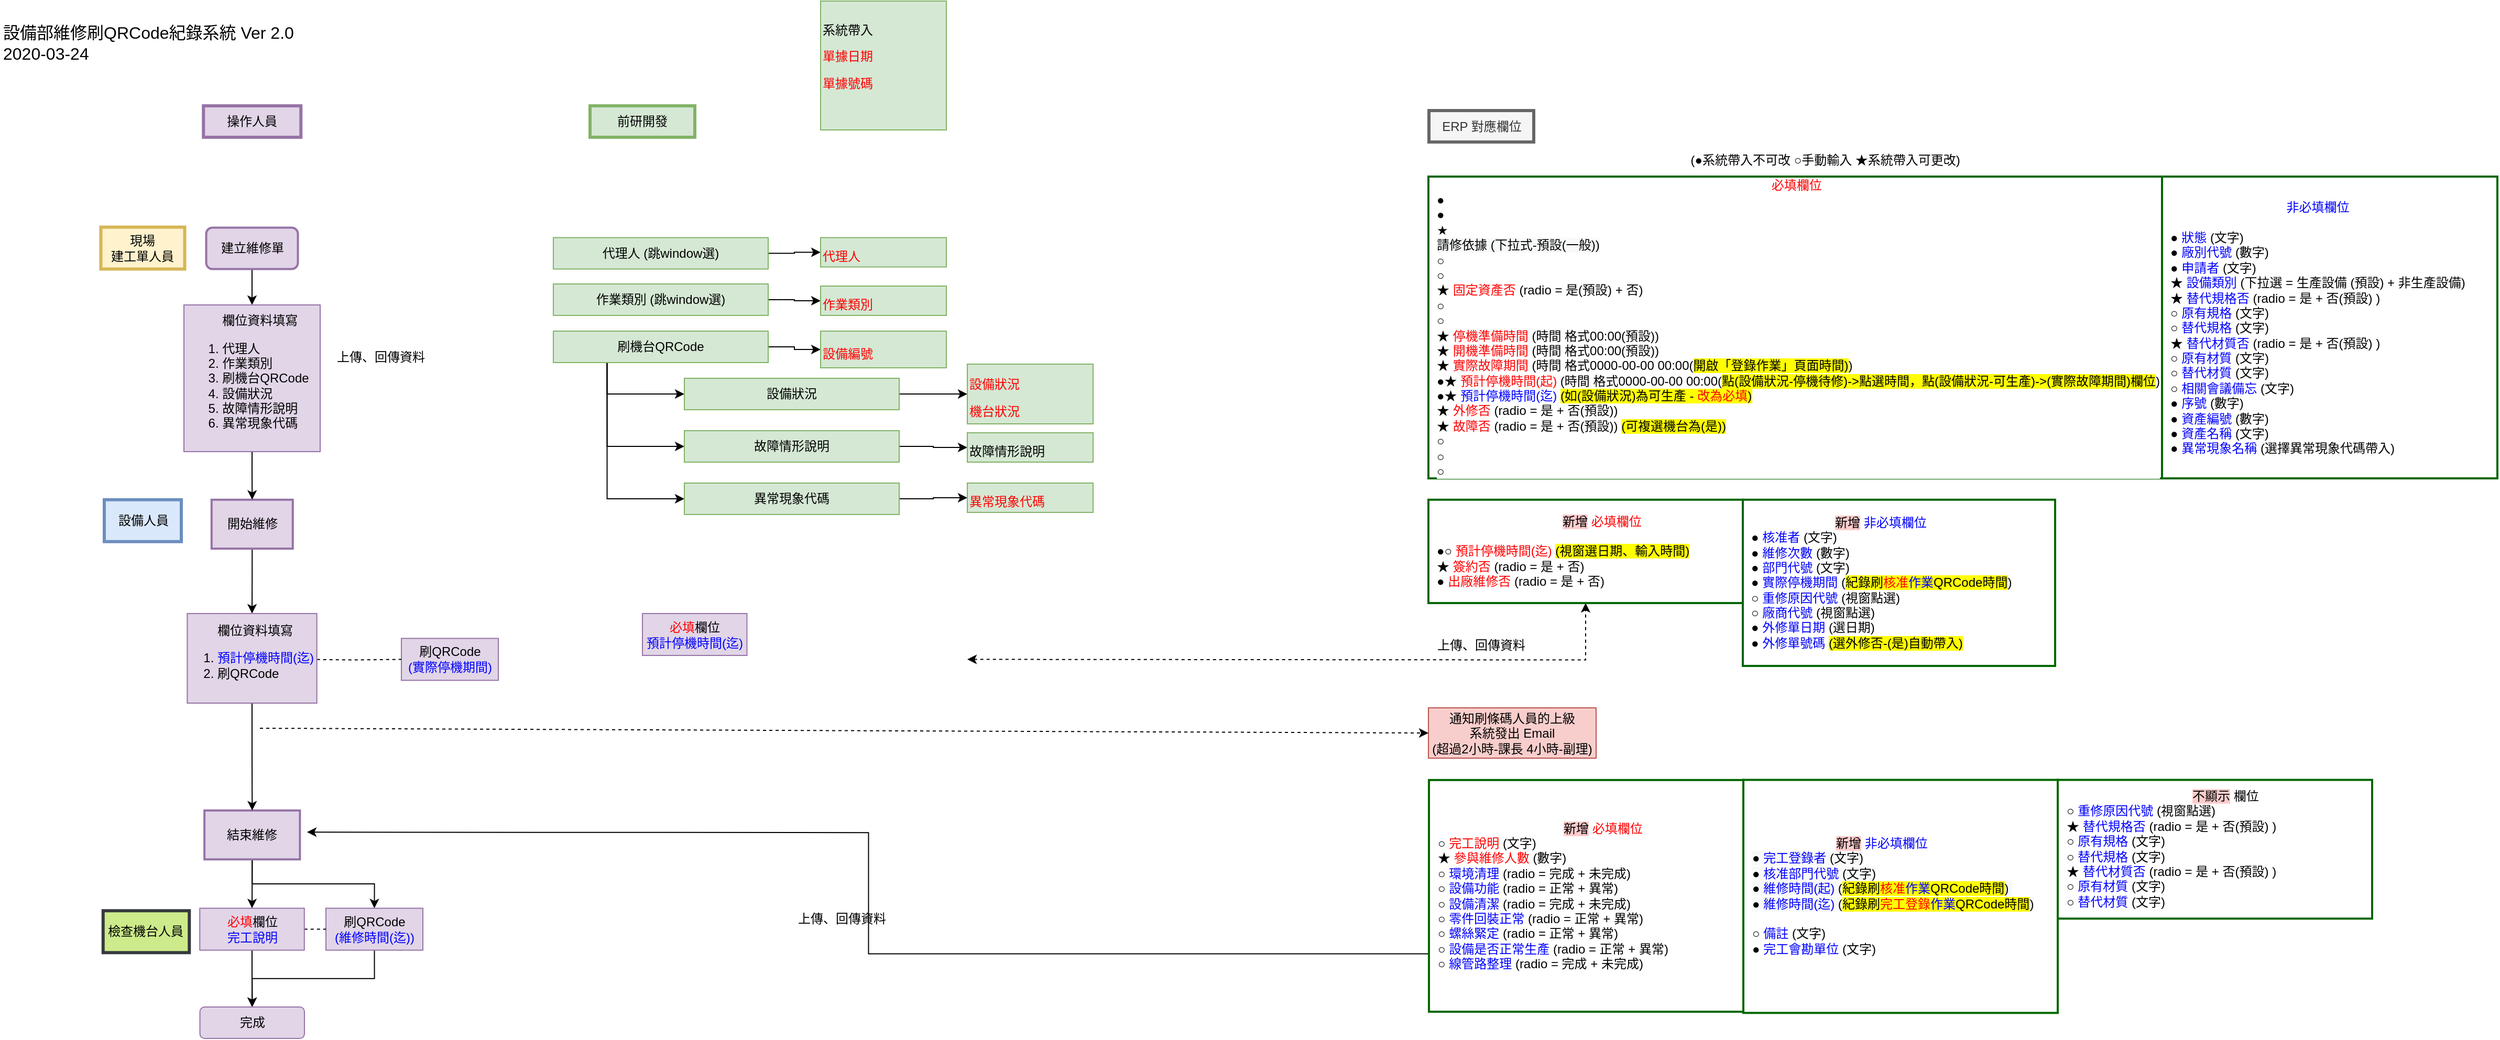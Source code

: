 <mxfile version="12.9.0" type="github">
  <diagram id="S9fF6DKeapb-z3vefFNl" name="Page-1">
    <mxGraphModel dx="1414" dy="754" grid="1" gridSize="10" guides="1" tooltips="1" connect="1" arrows="1" fold="1" page="1" pageScale="1" pageWidth="1169" pageHeight="827" math="0" shadow="0">
      <root>
        <mxCell id="0" />
        <mxCell id="1" parent="0" />
        <mxCell id="oIlpluFnvuG2AOdzgRo8-5" value="前研開發" style="text;html=1;strokeColor=#82b366;fillColor=#d5e8d4;align=center;verticalAlign=middle;whiteSpace=wrap;rounded=0;strokeWidth=3;" parent="1" vertex="1">
          <mxGeometry x="770" y="130" width="100" height="30" as="geometry" />
        </mxCell>
        <mxCell id="oIlpluFnvuG2AOdzgRo8-13" style="edgeStyle=orthogonalEdgeStyle;rounded=0;orthogonalLoop=1;jettySize=auto;html=1;exitX=0.5;exitY=1;exitDx=0;exitDy=0;" parent="1" edge="1">
          <mxGeometry relative="1" as="geometry">
            <mxPoint x="1650" y="901.65" as="sourcePoint" />
            <mxPoint x="1650" y="901.65" as="targetPoint" />
          </mxGeometry>
        </mxCell>
        <mxCell id="oIlpluFnvuG2AOdzgRo8-21" value="&lt;span lang=&quot;EN-US&quot; style=&quot;font-size: 16px&quot;&gt;設備部維修刷QRC&lt;span class=&quot;926482506-07022020&quot; style=&quot;font-size: 16px&quot;&gt;ode紀錄系統&amp;nbsp;&lt;/span&gt;&lt;/span&gt;Ver 2.0&lt;br style=&quot;font-size: 16px&quot;&gt;2020-03-24" style="text;html=1;align=left;verticalAlign=middle;resizable=0;points=[];autosize=1;fontSize=16;" parent="1" vertex="1">
          <mxGeometry x="207.51" y="50" width="290" height="40" as="geometry" />
        </mxCell>
        <mxCell id="oIlpluFnvuG2AOdzgRo8-23" value="&lt;span style=&quot;text-align: left ; white-space: nowrap&quot;&gt;通知刷條碼人員的上級&lt;/span&gt;&lt;span style=&quot;text-align: left ; white-space: nowrap&quot;&gt;&lt;br&gt;系統發出 Email&lt;br&gt;&lt;/span&gt;&lt;span style=&quot;text-align: left ; white-space: nowrap&quot;&gt;(超過2小時-課長 4小時-副理)&lt;/span&gt;&lt;span style=&quot;text-align: left ; white-space: nowrap&quot;&gt;&lt;br&gt;&lt;/span&gt;" style="rounded=0;whiteSpace=wrap;html=1;fillColor=#f8cecc;strokeColor=#b85450;" parent="1" vertex="1">
          <mxGeometry x="1570" y="704.52" width="160" height="48" as="geometry" />
        </mxCell>
        <mxCell id="oIlpluFnvuG2AOdzgRo8-28" value="&lt;div style=&quot;text-align: center&quot;&gt;&lt;span style=&quot;white-space: nowrap&quot;&gt;&lt;font color=&quot;#ff0000&quot;&gt;必填欄位&lt;/font&gt;&amp;nbsp;&lt;/span&gt;&lt;/div&gt;&lt;div&gt;&lt;span style=&quot;white-space: nowrap&quot;&gt;●&amp;nbsp;&lt;/span&gt;&lt;/div&gt;&lt;span style=&quot;white-space: nowrap&quot;&gt;●&amp;nbsp;&lt;/span&gt;&lt;span style=&quot;white-space: nowrap&quot;&gt;&lt;br&gt;&lt;/span&gt;&lt;div style=&quot;white-space: nowrap&quot;&gt;★&amp;nbsp;&lt;/div&gt;&lt;span style=&quot;text-align: center ; background-color: rgb(248 , 249 , 250)&quot;&gt;請修依據 (下拉式-預設(一般))&lt;br&gt;&lt;/span&gt;&lt;span style=&quot;white-space: nowrap&quot;&gt;○&amp;nbsp;&lt;/span&gt;&lt;span style=&quot;white-space: nowrap&quot;&gt;&lt;br&gt;&lt;/span&gt;&lt;span style=&quot;white-space: nowrap&quot;&gt;○&amp;nbsp;&lt;/span&gt;&lt;span style=&quot;white-space: nowrap&quot;&gt;&lt;br&gt;&lt;/span&gt;&lt;span style=&quot;white-space: nowrap&quot;&gt;★&amp;nbsp;&lt;/span&gt;&lt;font color=&quot;#ff0000&quot; style=&quot;white-space: nowrap&quot;&gt;固定資產否&lt;/font&gt;&lt;span style=&quot;white-space: nowrap&quot;&gt; (radio = 是(預設) + 否)&lt;/span&gt;&lt;span style=&quot;white-space: nowrap&quot;&gt;&lt;br&gt;&lt;/span&gt;&lt;span style=&quot;white-space: nowrap&quot;&gt;○&amp;nbsp;&lt;/span&gt;&lt;span style=&quot;white-space: nowrap&quot;&gt;&lt;br&gt;&lt;/span&gt;&lt;span style=&quot;white-space: nowrap&quot;&gt;○&amp;nbsp;&lt;/span&gt;&lt;span style=&quot;white-space: nowrap&quot;&gt;&lt;br&gt;&lt;/span&gt;&lt;span style=&quot;white-space: nowrap&quot;&gt;★&amp;nbsp;&lt;/span&gt;&lt;font color=&quot;#ff0000&quot; style=&quot;white-space: nowrap&quot;&gt;停機準備時間&lt;/font&gt;&lt;span style=&quot;white-space: nowrap&quot;&gt; (時間 格式00:00(預設))&lt;/span&gt;&lt;span style=&quot;white-space: nowrap&quot;&gt;&lt;br&gt;&lt;/span&gt;&lt;span style=&quot;white-space: nowrap&quot;&gt;★&amp;nbsp;&lt;/span&gt;&lt;font color=&quot;#ff0000&quot; style=&quot;white-space: nowrap&quot;&gt;開機準備時間&lt;/font&gt;&lt;span style=&quot;white-space: nowrap&quot;&gt; (時間 格式00:00(預設))&lt;/span&gt;&lt;span style=&quot;white-space: nowrap&quot;&gt;&lt;br&gt;&lt;/span&gt;&lt;span style=&quot;white-space: nowrap&quot;&gt;★&amp;nbsp;&lt;/span&gt;&lt;font color=&quot;#ff0000&quot; style=&quot;white-space: nowrap&quot;&gt;實際故障期間&lt;/font&gt;&lt;span style=&quot;white-space: nowrap&quot;&gt; (時間 格式0000-00-00 00:00(&lt;/span&gt;&lt;span style=&quot;white-space: nowrap ; background-color: rgb(255 , 255 , 0)&quot;&gt;開啟「登錄作業」頁面時間)&lt;/span&gt;&lt;span style=&quot;white-space: nowrap&quot;&gt;)&lt;/span&gt;&lt;span style=&quot;white-space: nowrap&quot;&gt;&lt;br&gt;&lt;/span&gt;&lt;span style=&quot;white-space: nowrap&quot;&gt;●&lt;/span&gt;&lt;span style=&quot;white-space: nowrap&quot;&gt;★&amp;nbsp;&lt;/span&gt;&lt;font color=&quot;#ff0000&quot; style=&quot;white-space: nowrap&quot;&gt;預計停機時間(起)&lt;/font&gt;&lt;span style=&quot;white-space: nowrap&quot;&gt; (時間 格式0000-00-00 00:00(&lt;/span&gt;&lt;span style=&quot;white-space: nowrap ; background-color: rgb(255 , 255 , 0)&quot;&gt;點(設備狀況-停機待修)-&amp;gt;點選時間，點(設備狀況-可生產)-&amp;gt;(實際故障期間)欄位&lt;/span&gt;&lt;span style=&quot;white-space: nowrap&quot;&gt;)&lt;/span&gt;&lt;span style=&quot;white-space: nowrap&quot;&gt;&lt;br&gt;&lt;/span&gt;&lt;span style=&quot;white-space: nowrap&quot;&gt;●&lt;/span&gt;&lt;span style=&quot;white-space: nowrap&quot;&gt;★&amp;nbsp;&lt;/span&gt;&lt;font color=&quot;#0000ff&quot; style=&quot;white-space: nowrap&quot;&gt;預計停機時間(迄)&lt;/font&gt;&lt;font color=&quot;#007fff&quot; style=&quot;white-space: nowrap&quot;&gt; &lt;/font&gt;&lt;span style=&quot;white-space: nowrap ; background-color: rgb(255 , 255 , 0)&quot;&gt;(如(設備狀況)為可生產 -&amp;nbsp;&lt;font color=&quot;#ff0000&quot;&gt;改為必填&lt;/font&gt;)&lt;/span&gt;&lt;span style=&quot;white-space: nowrap&quot;&gt;&lt;br&gt;&lt;/span&gt;&lt;span style=&quot;white-space: nowrap&quot;&gt;★&amp;nbsp;&lt;/span&gt;&lt;font color=&quot;#ff0000&quot; style=&quot;white-space: nowrap&quot;&gt;外修否&lt;/font&gt;&lt;span style=&quot;white-space: nowrap&quot;&gt; (radio = 是 + 否(預設))&lt;/span&gt;&lt;span style=&quot;white-space: nowrap&quot;&gt;&lt;br&gt;&lt;/span&gt;&lt;span style=&quot;white-space: nowrap&quot;&gt;★&amp;nbsp;&lt;/span&gt;&lt;font color=&quot;#ff0000&quot; style=&quot;white-space: nowrap&quot;&gt;故障否&lt;/font&gt;&lt;span style=&quot;white-space: nowrap&quot;&gt; (radio = 是 + 否(預設)) &lt;/span&gt;&lt;span style=&quot;white-space: nowrap ; background-color: rgb(255 , 255 , 0)&quot;&gt;(可複選機台為(是))&lt;/span&gt;&lt;span style=&quot;white-space: nowrap&quot;&gt;&lt;br&gt;&lt;/span&gt;&lt;div style=&quot;white-space: nowrap&quot;&gt;○&amp;nbsp;&lt;/div&gt;&lt;span style=&quot;white-space: nowrap&quot;&gt;○&amp;nbsp;&lt;/span&gt;&lt;span style=&quot;white-space: nowrap&quot;&gt;&lt;br&gt;&lt;/span&gt;&lt;span style=&quot;white-space: nowrap&quot;&gt;○&amp;nbsp;&lt;/span&gt;&lt;span style=&quot;white-space: nowrap&quot;&gt;&lt;br&gt;&lt;/span&gt;" style="rounded=0;whiteSpace=wrap;html=1;labelBackgroundColor=#ffffff;fillColor=#ffffff;gradientColor=none;align=left;spacingLeft=6;strokeColor=#006600;strokeWidth=2;" parent="1" vertex="1">
          <mxGeometry x="1570" y="197.52" width="700" height="288" as="geometry" />
        </mxCell>
        <mxCell id="oIlpluFnvuG2AOdzgRo8-40" value="" style="endArrow=classic;dashed=1;html=1;fontSize=2;fontColor=#FF0000;entryX=0;entryY=0.5;entryDx=0;entryDy=0;endFill=1;" parent="1" target="oIlpluFnvuG2AOdzgRo8-23" edge="1">
          <mxGeometry width="50" height="50" relative="1" as="geometry">
            <mxPoint x="455" y="724.0" as="sourcePoint" />
            <mxPoint x="272" y="846.5" as="targetPoint" />
          </mxGeometry>
        </mxCell>
        <mxCell id="oIlpluFnvuG2AOdzgRo8-47" value="操作人員" style="rounded=0;whiteSpace=wrap;html=1;align=center;labelBorderColor=none;fillColor=#e1d5e7;strokeColor=#9673a6;strokeWidth=3;" parent="1" vertex="1">
          <mxGeometry x="401.13" y="130" width="93" height="30" as="geometry" />
        </mxCell>
        <mxCell id="aB7RVZYVdwej4RVqtIuG-97" style="edgeStyle=orthogonalEdgeStyle;rounded=0;orthogonalLoop=1;jettySize=auto;html=1;exitX=1;exitY=0.5;exitDx=0;exitDy=0;entryX=0.5;entryY=1;entryDx=0;entryDy=0;dashed=1;startArrow=classic;startFill=1;" parent="1" target="aB7RVZYVdwej4RVqtIuG-12" edge="1">
          <mxGeometry relative="1" as="geometry">
            <mxPoint x="1130" y="658.25" as="sourcePoint" />
            <mxPoint x="1179.5" y="658.25" as="targetPoint" />
          </mxGeometry>
        </mxCell>
        <mxCell id="oIlpluFnvuG2AOdzgRo8-77" value="刷QRCode&lt;br&gt;&lt;font color=&quot;#0000ff&quot;&gt;(實際停機期間)&lt;/font&gt;" style="rounded=0;whiteSpace=wrap;html=1;align=center;labelBorderColor=none;fillColor=#e1d5e7;strokeColor=#9673a6;" parent="1" vertex="1">
          <mxGeometry x="590" y="638.25" width="92.5" height="40" as="geometry" />
        </mxCell>
        <mxCell id="oIlpluFnvuG2AOdzgRo8-120" value="上傳、回傳資料" style="text;html=1;align=center;verticalAlign=middle;resizable=0;points=[];autosize=1;fontColor=#000000;" parent="1" vertex="1">
          <mxGeometry x="1570" y="634.52" width="100" height="20" as="geometry" />
        </mxCell>
        <mxCell id="oIlpluFnvuG2AOdzgRo8-122" value="上傳、回傳資料" style="text;html=1;align=center;verticalAlign=middle;resizable=0;points=[];autosize=1;fontColor=#000000;" parent="1" vertex="1">
          <mxGeometry x="520" y="360" width="100" height="20" as="geometry" />
        </mxCell>
        <mxCell id="aB7RVZYVdwej4RVqtIuG-12" value="&lt;blockquote style=&quot;margin: 0 0 0 40px ; border: none ; padding: 0px&quot;&gt;&lt;blockquote style=&quot;margin: 0 0 0 40px ; border: none ; padding: 0px&quot;&gt;&lt;blockquote style=&quot;margin: 0 0 0 40px ; border: none ; padding: 0px&quot;&gt;&lt;div&gt;&lt;span style=&quot;white-space: nowrap&quot;&gt;&lt;span style=&quot;background-color: rgb(255 , 204 , 204)&quot;&gt;新增&lt;/span&gt;&lt;font color=&quot;#0000ff&quot;&gt;&amp;nbsp;&lt;/font&gt;&lt;font color=&quot;#ff0000&quot;&gt;必填欄位&amp;nbsp;&lt;/font&gt;&lt;/span&gt;&lt;/div&gt;&lt;div&gt;&lt;span style=&quot;white-space: nowrap&quot;&gt;&lt;font color=&quot;#ff0000&quot;&gt;&lt;br&gt;&lt;/font&gt;&lt;/span&gt;&lt;/div&gt;&lt;/blockquote&gt;&lt;/blockquote&gt;&lt;/blockquote&gt;&lt;span style=&quot;white-space: nowrap&quot;&gt;●○&amp;nbsp;&lt;/span&gt;&lt;font color=&quot;#ff0000&quot;&gt;預計停機時間(迄) &lt;/font&gt;&lt;span style=&quot;background-color: rgb(255 , 255 , 0)&quot;&gt;(視窗選日期、輸入時間)&lt;/span&gt;&lt;span style=&quot;white-space: nowrap&quot;&gt;&lt;br&gt;&lt;/span&gt;&lt;span style=&quot;white-space: nowrap&quot;&gt;★&amp;nbsp;&lt;/span&gt;&lt;font color=&quot;#ff0000&quot;&gt;簽約否&lt;/font&gt; (radio = 是 + 否)&lt;span style=&quot;white-space: nowrap&quot;&gt;&lt;br&gt;&lt;/span&gt;&lt;div&gt;&lt;div&gt;&lt;span style=&quot;white-space: nowrap&quot;&gt;●&amp;nbsp;&lt;/span&gt;&lt;font color=&quot;#ff0000&quot;&gt;出廠維修否&lt;/font&gt;&amp;nbsp;(radio = 是 + 否)&lt;/div&gt;&lt;/div&gt;" style="rounded=0;whiteSpace=wrap;html=1;labelBackgroundColor=#ffffff;fillColor=#ffffff;gradientColor=none;align=left;spacingLeft=6;strokeColor=#006600;strokeWidth=2;" parent="1" vertex="1">
          <mxGeometry x="1570" y="505.89" width="300" height="98.63" as="geometry" />
        </mxCell>
        <mxCell id="aB7RVZYVdwej4RVqtIuG-18" value="&lt;div style=&quot;text-align: center&quot;&gt;&lt;span style=&quot;white-space: nowrap&quot;&gt;&lt;font color=&quot;#0000ff&quot;&gt;非必填欄位&lt;/font&gt;&lt;/span&gt;&lt;/div&gt;&lt;div style=&quot;text-align: center&quot;&gt;&lt;span style=&quot;white-space: nowrap&quot;&gt;&lt;br&gt;&lt;/span&gt;&lt;/div&gt;&lt;div style=&quot;font-family: &amp;#34;tahoma&amp;#34; , &amp;#34;arial&amp;#34; , &amp;#34;helvetica&amp;#34; , sans-serif&quot;&gt;&lt;font face=&quot;tahoma, arial, helvetica, sans-serif&quot;&gt;● &lt;font color=&quot;#0000ff&quot;&gt;狀態 &lt;/font&gt;(文字)&lt;/font&gt;&lt;/div&gt;&lt;div&gt;&lt;span style=&quot;font-family: &amp;#34;tahoma&amp;#34; , &amp;#34;arial&amp;#34; , &amp;#34;helvetica&amp;#34; , sans-serif&quot;&gt;● &lt;font color=&quot;#0000ff&quot;&gt;廠別代號 &lt;/font&gt;(數字)&lt;/span&gt;&lt;br&gt;&lt;/div&gt;&lt;span style=&quot;font-family: &amp;#34;tahoma&amp;#34; , &amp;#34;arial&amp;#34; , &amp;#34;helvetica&amp;#34; , sans-serif&quot;&gt;● &lt;font color=&quot;#0000ff&quot;&gt;申請者 &lt;/font&gt;(文字)&lt;/span&gt;&lt;div&gt;&lt;span style=&quot;font-family: &amp;#34;tahoma&amp;#34; , &amp;#34;arial&amp;#34; , &amp;#34;helvetica&amp;#34; , sans-serif&quot;&gt;★&lt;/span&gt;&lt;font face=&quot;tahoma, arial, helvetica, sans-serif&quot; style=&quot;font-family: &amp;#34;tahoma&amp;#34; , &amp;#34;arial&amp;#34; , &amp;#34;helvetica&amp;#34; , sans-serif&quot;&gt;&amp;nbsp;&lt;font color=&quot;#0000ff&quot;&gt;設備類別&lt;/font&gt; (下拉選 = 生產設備 (預設) + 非生產設備)&lt;/font&gt;&lt;br&gt;&lt;/div&gt;&lt;div&gt;&lt;div style=&quot;font-family: &amp;#34;tahoma&amp;#34; , &amp;#34;arial&amp;#34; , &amp;#34;helvetica&amp;#34; , sans-serif&quot;&gt;★&lt;font face=&quot;tahoma, arial, helvetica, sans-serif&quot;&gt;&amp;nbsp;&lt;font color=&quot;#0000ff&quot;&gt;替代規格否&lt;/font&gt; (radio = 是 + 否(預設) )&lt;/font&gt;&lt;/div&gt;&lt;div style=&quot;font-family: &amp;#34;tahoma&amp;#34; , &amp;#34;arial&amp;#34; , &amp;#34;helvetica&amp;#34; , sans-serif&quot;&gt;&lt;font face=&quot;tahoma, arial, helvetica, sans-serif&quot;&gt;○ &lt;font color=&quot;#0000ff&quot;&gt;原有規格&lt;/font&gt; (文字)&lt;/font&gt;&lt;/div&gt;&lt;div style=&quot;font-family: &amp;#34;tahoma&amp;#34; , &amp;#34;arial&amp;#34; , &amp;#34;helvetica&amp;#34; , sans-serif&quot;&gt;&lt;font face=&quot;tahoma, arial, helvetica, sans-serif&quot;&gt;○ &lt;font color=&quot;#0000ff&quot;&gt;替代規格&lt;/font&gt; (文字)&lt;/font&gt;&lt;/div&gt;&lt;div style=&quot;font-family: &amp;#34;tahoma&amp;#34; , &amp;#34;arial&amp;#34; , &amp;#34;helvetica&amp;#34; , sans-serif&quot;&gt;★&lt;font face=&quot;tahoma, arial, helvetica, sans-serif&quot;&gt;&amp;nbsp;&lt;font color=&quot;#0000ff&quot;&gt;替代材質否&lt;/font&gt; (radio = 是 + 否(預設) )&lt;/font&gt;&lt;/div&gt;&lt;div style=&quot;font-family: &amp;#34;tahoma&amp;#34; , &amp;#34;arial&amp;#34; , &amp;#34;helvetica&amp;#34; , sans-serif&quot;&gt;&lt;font face=&quot;tahoma, arial, helvetica, sans-serif&quot;&gt;○ &lt;font color=&quot;#0000ff&quot;&gt;原有材質&lt;/font&gt; (文字)&lt;/font&gt;&lt;/div&gt;&lt;div style=&quot;font-family: &amp;#34;tahoma&amp;#34; , &amp;#34;arial&amp;#34; , &amp;#34;helvetica&amp;#34; , sans-serif&quot;&gt;&lt;font face=&quot;tahoma, arial, helvetica, sans-serif&quot;&gt;○ &lt;font color=&quot;#0000ff&quot;&gt;替代材質&lt;/font&gt; (文字)&lt;/font&gt;&lt;/div&gt;&lt;div style=&quot;font-family: &amp;#34;tahoma&amp;#34; , &amp;#34;arial&amp;#34; , &amp;#34;helvetica&amp;#34; , sans-serif&quot;&gt;&lt;font face=&quot;tahoma, arial, helvetica, sans-serif&quot;&gt;○ &lt;font color=&quot;#0000ff&quot;&gt;相關會議備忘&lt;/font&gt; (文字)&lt;/font&gt;&lt;/div&gt;&lt;/div&gt;&lt;div style=&quot;font-family: &amp;#34;tahoma&amp;#34; , &amp;#34;arial&amp;#34; , &amp;#34;helvetica&amp;#34; , sans-serif&quot;&gt;● &lt;font color=&quot;#0000ff&quot;&gt;序號 &lt;/font&gt;(數字)&lt;font color=&quot;#0000ff&quot;&gt;&amp;nbsp;&lt;/font&gt;&lt;/div&gt;&lt;div style=&quot;font-family: &amp;#34;tahoma&amp;#34; , &amp;#34;arial&amp;#34; , &amp;#34;helvetica&amp;#34; , sans-serif&quot;&gt;&lt;div&gt;&lt;font face=&quot;tahoma, arial, helvetica, sans-serif&quot;&gt;● &lt;font color=&quot;#0000ff&quot;&gt;資產編號 &lt;/font&gt;(數字)&lt;/font&gt;&lt;/div&gt;&lt;div&gt;&lt;font face=&quot;tahoma, arial, helvetica, sans-serif&quot;&gt;● &lt;font color=&quot;#0000ff&quot;&gt;資產名稱 &lt;/font&gt;(文字)&lt;/font&gt;&lt;/div&gt;&lt;div&gt;● &lt;font color=&quot;#0000ff&quot;&gt;異常現象名稱&lt;/font&gt; (選擇異常現象代碼帶入)&lt;font face=&quot;tahoma, arial, helvetica, sans-serif&quot;&gt;&lt;br&gt;&lt;/font&gt;&lt;/div&gt;&lt;/div&gt;" style="rounded=0;whiteSpace=wrap;html=1;labelBackgroundColor=#ffffff;fillColor=#ffffff;gradientColor=none;align=left;spacingLeft=6;strokeColor=#006600;strokeWidth=2;" parent="1" vertex="1">
          <mxGeometry x="2270" y="197.52" width="320" height="288" as="geometry" />
        </mxCell>
        <mxCell id="aB7RVZYVdwej4RVqtIuG-26" value="&lt;blockquote style=&quot;margin: 0 0 0 40px ; border: none ; padding: 0px&quot;&gt;&lt;blockquote style=&quot;margin: 0 0 0 40px ; border: none ; padding: 0px&quot;&gt;&lt;span style=&quot;white-space: nowrap&quot;&gt;&lt;span style=&quot;background-color: rgb(255 , 204 , 204)&quot;&gt;新增&lt;/span&gt;&lt;font color=&quot;#0000ff&quot;&gt;&amp;nbsp;非必填欄位&lt;/font&gt;&lt;/span&gt;&lt;/blockquote&gt;&lt;blockquote style=&quot;margin: 0 0 0 40px ; border: none ; padding: 0px&quot;&gt;&lt;/blockquote&gt;&lt;/blockquote&gt;&lt;span style=&quot;font-family: &amp;#34;tahoma&amp;#34; , &amp;#34;arial&amp;#34; , &amp;#34;helvetica&amp;#34; , sans-serif&quot;&gt;●&amp;nbsp;&lt;/span&gt;&lt;span style=&quot;color: rgb(0 , 0 , 255) ; white-space: nowrap&quot;&gt;核准者 &lt;/span&gt;&lt;span style=&quot;white-space: nowrap&quot;&gt;(文字)&lt;/span&gt;&lt;font color=&quot;#0000ff&quot;&gt;&lt;span style=&quot;white-space: nowrap&quot;&gt;&lt;br&gt;&lt;/span&gt;&lt;/font&gt;&lt;blockquote style=&quot;margin: 0 0 0 40px ; border: none ; padding: 0px&quot;&gt;&lt;blockquote style=&quot;margin: 0 0 0 40px ; border: none ; padding: 0px&quot;&gt;&lt;/blockquote&gt;&lt;/blockquote&gt;&lt;span style=&quot;font-family: &amp;#34;tahoma&amp;#34; , &amp;#34;arial&amp;#34; , &amp;#34;helvetica&amp;#34; , sans-serif&quot;&gt;●&amp;nbsp;&lt;/span&gt;&lt;span style=&quot;color: rgb(0 , 0 , 255) ; white-space: nowrap&quot;&gt;維修次數 &lt;/span&gt;&lt;span style=&quot;white-space: nowrap&quot;&gt;(數字)&lt;/span&gt;&lt;br&gt;&lt;span style=&quot;font-family: &amp;#34;tahoma&amp;#34; , &amp;#34;arial&amp;#34; , &amp;#34;helvetica&amp;#34; , sans-serif&quot;&gt;●&amp;nbsp;&lt;/span&gt;&lt;span style=&quot;white-space: nowrap&quot;&gt;&lt;font color=&quot;#0000ff&quot;&gt;部門代號 &lt;/font&gt;(文字)&lt;br&gt;&lt;/span&gt;&lt;span style=&quot;font-family: &amp;#34;tahoma&amp;#34; , &amp;#34;arial&amp;#34; , &amp;#34;helvetica&amp;#34; , sans-serif&quot;&gt;●&amp;nbsp;&lt;/span&gt;&lt;font color=&quot;#0000ff&quot;&gt;實際停機期間&lt;/font&gt; (&lt;span style=&quot;background-color: rgb(255 , 255 , 0)&quot;&gt;紀錄刷&lt;font color=&quot;#ff0000&quot;&gt;核准&lt;/font&gt;&lt;font color=&quot;#0000ff&quot;&gt;作業&lt;/font&gt;QRCode時間&lt;/span&gt;) &lt;font color=&quot;#0000ff&quot;&gt;&lt;br&gt;&lt;/font&gt;&lt;span style=&quot;font-family: &amp;#34;tahoma&amp;#34; , &amp;#34;arial&amp;#34; , &amp;#34;helvetica&amp;#34; , sans-serif&quot;&gt;○ &lt;font color=&quot;#0000ff&quot;&gt;重修原因代號&lt;/font&gt; (視窗點選)&lt;/span&gt;&lt;span style=&quot;font-family: &amp;#34;tahoma&amp;#34; , &amp;#34;arial&amp;#34; , &amp;#34;helvetica&amp;#34; , sans-serif ; white-space: pre&quot;&gt;	&lt;/span&gt;&lt;font color=&quot;#0000ff&quot;&gt;&lt;br&gt;&lt;/font&gt;&lt;div style=&quot;font-family: &amp;#34;tahoma&amp;#34; , &amp;#34;arial&amp;#34; , &amp;#34;helvetica&amp;#34; , sans-serif&quot;&gt;&lt;font face=&quot;tahoma, arial, helvetica, sans-serif&quot;&gt;○ &lt;font color=&quot;#0000ff&quot;&gt;廠商代號&lt;/font&gt; (視窗點選)&lt;/font&gt;&lt;/div&gt;&lt;div style=&quot;font-family: &amp;#34;tahoma&amp;#34; , &amp;#34;arial&amp;#34; , &amp;#34;helvetica&amp;#34; , sans-serif&quot;&gt;&lt;font face=&quot;tahoma, arial, helvetica, sans-serif&quot;&gt;● &lt;font color=&quot;#0000ff&quot;&gt;外修單日期 &lt;/font&gt;(選日期)&lt;/font&gt;&lt;/div&gt;&lt;div style=&quot;font-family: &amp;#34;tahoma&amp;#34; , &amp;#34;arial&amp;#34; , &amp;#34;helvetica&amp;#34; , sans-serif&quot;&gt;&lt;font face=&quot;tahoma, arial, helvetica, sans-serif&quot;&gt;● &lt;font color=&quot;#0000ff&quot;&gt;外修單號碼 &lt;/font&gt;&lt;span style=&quot;background-color: rgb(255 , 255 , 0)&quot;&gt;(選外修否-(是)自動帶入)&lt;/span&gt;&lt;/font&gt;&lt;/div&gt;" style="rounded=0;whiteSpace=wrap;html=1;labelBackgroundColor=#ffffff;fillColor=#ffffff;gradientColor=none;align=left;spacingLeft=6;strokeWidth=2;strokeColor=#006600;" parent="1" vertex="1">
          <mxGeometry x="1870" y="505.89" width="298" height="158.63" as="geometry" />
        </mxCell>
        <mxCell id="aB7RVZYVdwej4RVqtIuG-30" value="&amp;nbsp; &amp;nbsp; &amp;nbsp; &amp;nbsp; &amp;nbsp; &amp;nbsp; &amp;nbsp; &amp;nbsp;" style="text;html=1;align=center;verticalAlign=middle;resizable=0;points=[];autosize=1;" parent="1" vertex="1">
          <mxGeometry x="2202.5" y="833.65" width="70" height="20" as="geometry" />
        </mxCell>
        <mxCell id="aB7RVZYVdwej4RVqtIuG-53" style="edgeStyle=orthogonalEdgeStyle;rounded=0;orthogonalLoop=1;jettySize=auto;html=1;exitX=0;exitY=0.75;exitDx=0;exitDy=0;" parent="1" source="aB7RVZYVdwej4RVqtIuG-32" edge="1">
          <mxGeometry relative="1" as="geometry">
            <mxPoint x="500" y="823.13" as="targetPoint" />
          </mxGeometry>
        </mxCell>
        <mxCell id="aB7RVZYVdwej4RVqtIuG-32" value="&lt;blockquote style=&quot;margin: 0 0 0 40px ; border: none ; padding: 0px&quot;&gt;&lt;blockquote style=&quot;margin: 0 0 0 40px ; border: none ; padding: 0px&quot;&gt;&lt;blockquote style=&quot;margin: 0 0 0 40px ; border: none ; padding: 0px&quot;&gt;&lt;div&gt;&lt;span style=&quot;white-space: nowrap&quot;&gt;&lt;span style=&quot;background-color: rgb(255 , 204 , 204)&quot;&gt;新增&lt;/span&gt;&lt;font color=&quot;#0000ff&quot;&gt;&amp;nbsp;&lt;/font&gt;&lt;font color=&quot;#ff0000&quot;&gt;必填欄位&lt;/font&gt;&lt;/span&gt;&lt;/div&gt;&lt;/blockquote&gt;&lt;/blockquote&gt;&lt;/blockquote&gt;&lt;div style=&quot;font-family: &amp;#34;tahoma&amp;#34; , &amp;#34;arial&amp;#34; , &amp;#34;helvetica&amp;#34; , sans-serif&quot;&gt;&lt;font face=&quot;tahoma, arial, helvetica, sans-serif&quot;&gt;○&amp;nbsp;&lt;font color=&quot;#ff0000&quot;&gt;完工說明&amp;nbsp;&lt;/font&gt;(文字)&lt;/font&gt;&lt;/div&gt;&lt;div style=&quot;font-family: &amp;#34;tahoma&amp;#34; , &amp;#34;arial&amp;#34; , &amp;#34;helvetica&amp;#34; , sans-serif&quot;&gt;&lt;font face=&quot;tahoma, arial, helvetica, sans-serif&quot;&gt;★&amp;nbsp;&lt;font color=&quot;#ff0000&quot;&gt;參與維修人數 &lt;/font&gt;(數字)&lt;/font&gt;&lt;/div&gt;&lt;div style=&quot;font-family: &amp;#34;tahoma&amp;#34; , &amp;#34;arial&amp;#34; , &amp;#34;helvetica&amp;#34; , sans-serif&quot;&gt;&lt;div&gt;&lt;font face=&quot;tahoma, arial, helvetica, sans-serif&quot;&gt;○&amp;nbsp;&lt;font color=&quot;#0000ff&quot;&gt;環境清理&lt;/font&gt;&amp;nbsp;(radio = 完成 + 未完成)&lt;/font&gt;&lt;/div&gt;&lt;div&gt;&lt;font face=&quot;tahoma, arial, helvetica, sans-serif&quot;&gt;○&amp;nbsp;&lt;font color=&quot;#0000ff&quot;&gt;設備功能&lt;/font&gt;&amp;nbsp;(radio = 正常 + 異常)&lt;/font&gt;&lt;/div&gt;&lt;div&gt;&lt;font face=&quot;tahoma, arial, helvetica, sans-serif&quot;&gt;○&amp;nbsp;&lt;font color=&quot;#0000ff&quot;&gt;設備清潔&lt;/font&gt;&amp;nbsp;(radio = 完成 + 未完成)&lt;/font&gt;&lt;/div&gt;&lt;div&gt;&lt;font face=&quot;tahoma, arial, helvetica, sans-serif&quot;&gt;○&amp;nbsp;&lt;font color=&quot;#0000ff&quot;&gt;零件回裝正常&lt;/font&gt;&amp;nbsp;(radio = 正常 + 異常)&lt;/font&gt;&lt;/div&gt;&lt;div&gt;&lt;font face=&quot;tahoma, arial, helvetica, sans-serif&quot;&gt;○&amp;nbsp;&lt;font color=&quot;#0000ff&quot;&gt;螺絲緊定&lt;/font&gt;&amp;nbsp;(radio = 正常 + 異常)&lt;/font&gt;&lt;/div&gt;&lt;div&gt;&lt;font face=&quot;tahoma, arial, helvetica, sans-serif&quot;&gt;○&amp;nbsp;&lt;font color=&quot;#0000ff&quot;&gt;設備是否正常生產&lt;/font&gt;&amp;nbsp;(radio = 正常 + 異常)&lt;/font&gt;&lt;/div&gt;&lt;div&gt;&lt;font face=&quot;tahoma, arial, helvetica, sans-serif&quot;&gt;○&amp;nbsp;&lt;font color=&quot;#0000ff&quot;&gt;線管路整理&lt;/font&gt;&amp;nbsp;(radio = 完成 + 未完成)&lt;/font&gt;&lt;/div&gt;&lt;/div&gt;" style="rounded=0;whiteSpace=wrap;html=1;labelBackgroundColor=#ffffff;fillColor=#ffffff;gradientColor=none;align=left;spacingLeft=6;strokeColor=#006600;strokeWidth=2;" parent="1" vertex="1">
          <mxGeometry x="1570.5" y="773.4" width="300" height="221.12" as="geometry" />
        </mxCell>
        <mxCell id="aB7RVZYVdwej4RVqtIuG-33" value="&lt;blockquote style=&quot;margin: 0 0 0 40px ; border: none ; padding: 0px&quot;&gt;&lt;blockquote style=&quot;margin: 0 0 0 40px ; border: none ; padding: 0px&quot;&gt;&lt;span style=&quot;white-space: nowrap&quot;&gt;&lt;span style=&quot;background-color: rgb(255 , 204 , 204)&quot;&gt;新增&lt;/span&gt;&amp;nbsp;&lt;font color=&quot;#0000ff&quot;&gt;非必填欄位&lt;/font&gt;&lt;/span&gt;&lt;/blockquote&gt;&lt;blockquote style=&quot;margin: 0 0 0 40px ; border: none ; padding: 0px&quot;&gt;&lt;/blockquote&gt;&lt;/blockquote&gt;&lt;span style=&quot;white-space: nowrap ; background-color: rgb(248 , 249 , 250)&quot;&gt;●&amp;nbsp;&lt;/span&gt;&lt;span style=&quot;background-color: rgb(248 , 249 , 250) ; text-align: center ; white-space: nowrap&quot;&gt;&lt;font color=&quot;#0000ff&quot;&gt;完工登錄者&lt;/font&gt; (文字)&lt;/span&gt;&lt;br&gt;&lt;span style=&quot;white-space: nowrap ; background-color: rgb(248 , 249 , 250)&quot;&gt;●&amp;nbsp;&lt;/span&gt;&lt;span style=&quot;background-color: rgb(248 , 249 , 250) ; text-align: center ; white-space: nowrap&quot;&gt;&lt;font color=&quot;#0000ff&quot;&gt;核准部門代號&lt;/font&gt; (文字)&lt;/span&gt;&lt;br&gt;&lt;span style=&quot;white-space: nowrap ; background-color: rgb(248 , 249 , 250)&quot;&gt;● &lt;font color=&quot;#0000ff&quot;&gt;維修時間(起)&lt;/font&gt;&amp;nbsp;(&lt;/span&gt;&lt;span style=&quot;background-color: rgb(255 , 255 , 0)&quot;&gt;紀錄刷&lt;font color=&quot;#ff0000&quot;&gt;核准&lt;/font&gt;&lt;font color=&quot;#0000ff&quot;&gt;作業&lt;/font&gt;QRCode時間&lt;/span&gt;&lt;span style=&quot;white-space: nowrap ; background-color: rgb(248 , 249 , 250)&quot;&gt;)&amp;nbsp; &lt;br&gt;● &lt;font color=&quot;#0000ff&quot;&gt;維修時間(迄)&lt;/font&gt;&amp;nbsp;(&lt;/span&gt;&lt;span style=&quot;background-color: rgb(255 , 255 , 0)&quot;&gt;紀錄刷&lt;font color=&quot;#ff0000&quot;&gt;完工登錄&lt;/font&gt;&lt;font color=&quot;#0000ff&quot;&gt;作業&lt;/font&gt;QRCode時間&lt;/span&gt;&lt;span style=&quot;white-space: nowrap ; background-color: rgb(248 , 249 , 250)&quot;&gt;)&lt;/span&gt;&lt;span style=&quot;font-family: &amp;#34;tahoma&amp;#34; , &amp;#34;arial&amp;#34; , &amp;#34;helvetica&amp;#34; , sans-serif&quot;&gt;&lt;br&gt;&lt;/span&gt;&lt;div style=&quot;font-family: &amp;#34;tahoma&amp;#34; , &amp;#34;arial&amp;#34; , &amp;#34;helvetica&amp;#34; , sans-serif&quot;&gt;&lt;br&gt;&lt;/div&gt;&lt;div style=&quot;font-family: &amp;#34;tahoma&amp;#34; , &amp;#34;arial&amp;#34; , &amp;#34;helvetica&amp;#34; , sans-serif&quot;&gt;&lt;font face=&quot;tahoma, arial, helvetica, sans-serif&quot;&gt;○ &lt;font color=&quot;#0000ff&quot;&gt;備註&lt;/font&gt; (文字)&lt;/font&gt;&lt;/div&gt;&lt;div style=&quot;font-family: &amp;#34;tahoma&amp;#34; , &amp;#34;arial&amp;#34; , &amp;#34;helvetica&amp;#34; , sans-serif&quot;&gt;● &lt;font color=&quot;#0000ff&quot;&gt;完工會勘單位&lt;/font&gt; (文字)&lt;font face=&quot;tahoma, arial, helvetica, sans-serif&quot;&gt;&lt;br&gt;&lt;/font&gt;&lt;/div&gt;" style="rounded=0;whiteSpace=wrap;html=1;labelBackgroundColor=#ffffff;fillColor=#ffffff;gradientColor=none;align=left;spacingLeft=6;strokeWidth=2;strokeColor=#006600;" parent="1" vertex="1">
          <mxGeometry x="1870.5" y="773.27" width="300" height="222.38" as="geometry" />
        </mxCell>
        <mxCell id="aB7RVZYVdwej4RVqtIuG-47" value="&lt;blockquote style=&quot;margin: 0 0 0 40px ; border: none ; padding: 0px&quot;&gt;&lt;blockquote style=&quot;margin: 0 0 0 40px ; border: none ; padding: 0px&quot;&gt;&lt;blockquote style=&quot;margin: 0 0 0 40px ; border: none ; padding: 0px&quot;&gt;&lt;span style=&quot;background-color: rgb(255 , 204 , 204)&quot;&gt;不顯示&lt;/span&gt; 欄位&lt;/blockquote&gt;&lt;/blockquote&gt;&lt;/blockquote&gt;&lt;div style=&quot;font-family: &amp;#34;tahoma&amp;#34; , &amp;#34;arial&amp;#34; , &amp;#34;helvetica&amp;#34; , sans-serif&quot;&gt;○&amp;nbsp;&lt;font color=&quot;#0000ff&quot;&gt;重修原因代號&lt;/font&gt;&amp;nbsp;(視窗點選)&lt;span style=&quot;white-space: pre&quot;&gt;	&lt;/span&gt;&lt;br&gt;&lt;/div&gt;&lt;div style=&quot;font-family: &amp;#34;tahoma&amp;#34; , &amp;#34;arial&amp;#34; , &amp;#34;helvetica&amp;#34; , sans-serif&quot;&gt;&lt;div&gt;★&lt;font face=&quot;tahoma, arial, helvetica, sans-serif&quot;&gt;&amp;nbsp;&lt;font color=&quot;#0000ff&quot;&gt;替代規格否&lt;/font&gt;&amp;nbsp;(radio = 是 + 否(預設) )&lt;/font&gt;&lt;/div&gt;&lt;div&gt;&lt;font face=&quot;tahoma, arial, helvetica, sans-serif&quot;&gt;○&amp;nbsp;&lt;font color=&quot;#0000ff&quot;&gt;原有規格&lt;/font&gt;&amp;nbsp;(文字)&lt;/font&gt;&lt;/div&gt;&lt;div&gt;&lt;font face=&quot;tahoma, arial, helvetica, sans-serif&quot;&gt;○&amp;nbsp;&lt;font color=&quot;#0000ff&quot;&gt;替代規格&lt;/font&gt;&amp;nbsp;(文字)&lt;/font&gt;&lt;/div&gt;&lt;div&gt;★&lt;font face=&quot;tahoma, arial, helvetica, sans-serif&quot;&gt;&amp;nbsp;&lt;font color=&quot;#0000ff&quot;&gt;替代材質否&lt;/font&gt;&amp;nbsp;(radio = 是 + 否(預設) )&lt;/font&gt;&lt;/div&gt;&lt;div&gt;&lt;font face=&quot;tahoma, arial, helvetica, sans-serif&quot;&gt;○&amp;nbsp;&lt;font color=&quot;#0000ff&quot;&gt;原有材質&lt;/font&gt;&amp;nbsp;(文字)&lt;/font&gt;&lt;/div&gt;&lt;div&gt;&lt;font face=&quot;tahoma, arial, helvetica, sans-serif&quot;&gt;○&amp;nbsp;&lt;font color=&quot;#0000ff&quot;&gt;替代材質&lt;/font&gt;&amp;nbsp;(文字)&lt;/font&gt;&lt;/div&gt;&lt;/div&gt;" style="rounded=0;whiteSpace=wrap;html=1;labelBackgroundColor=#ffffff;fillColor=#ffffff;gradientColor=none;align=left;spacingLeft=6;strokeColor=#006600;strokeWidth=2;" parent="1" vertex="1">
          <mxGeometry x="2170.5" y="773.27" width="300" height="132.38" as="geometry" />
        </mxCell>
        <mxCell id="aB7RVZYVdwej4RVqtIuG-75" value="現場&lt;br&gt;建工單人員" style="text;html=1;strokeColor=#d6b656;fillColor=#fff2cc;align=center;verticalAlign=middle;whiteSpace=wrap;rounded=0;strokeWidth=3;" parent="1" vertex="1">
          <mxGeometry x="303.25" y="245.75" width="80" height="40" as="geometry" />
        </mxCell>
        <mxCell id="aB7RVZYVdwej4RVqtIuG-76" value="設備人員" style="text;html=1;strokeColor=#6c8ebf;fillColor=#dae8fc;align=center;verticalAlign=middle;whiteSpace=wrap;rounded=0;strokeWidth=3;" parent="1" vertex="1">
          <mxGeometry x="306.5" y="505.89" width="73.5" height="40" as="geometry" />
        </mxCell>
        <mxCell id="GGq2lKGUmqqDdp-gL5Bd-34" style="edgeStyle=orthogonalEdgeStyle;rounded=0;orthogonalLoop=1;jettySize=auto;html=1;exitX=0.5;exitY=1;exitDx=0;exitDy=0;entryX=0.5;entryY=0;entryDx=0;entryDy=0;" edge="1" parent="1" source="aB7RVZYVdwej4RVqtIuG-80" target="GGq2lKGUmqqDdp-gL5Bd-32">
          <mxGeometry relative="1" as="geometry" />
        </mxCell>
        <mxCell id="aB7RVZYVdwej4RVqtIuG-80" value="建立維修單" style="rounded=1;whiteSpace=wrap;html=1;strokeColor=#9673a6;strokeWidth=2;align=center;fillColor=#e1d5e7;" parent="1" vertex="1">
          <mxGeometry x="403.76" y="246.25" width="87.5" height="39.5" as="geometry" />
        </mxCell>
        <mxCell id="aB7RVZYVdwej4RVqtIuG-115" style="edgeStyle=orthogonalEdgeStyle;rounded=0;orthogonalLoop=1;jettySize=auto;html=1;exitX=0.5;exitY=1;exitDx=0;exitDy=0;entryX=0.5;entryY=0;entryDx=0;entryDy=0;startArrow=none;startFill=0;endArrow=classic;endFill=1;fontSize=21;" parent="1" source="aB7RVZYVdwej4RVqtIuG-81" target="GGq2lKGUmqqDdp-gL5Bd-24" edge="1">
          <mxGeometry relative="1" as="geometry">
            <mxPoint x="447.505" y="638.25" as="targetPoint" />
          </mxGeometry>
        </mxCell>
        <mxCell id="aB7RVZYVdwej4RVqtIuG-81" value="開始維修" style="rounded=0;whiteSpace=wrap;html=1;strokeColor=#9673a6;strokeWidth=2;align=center;fillColor=#e1d5e7;" parent="1" vertex="1">
          <mxGeometry x="408.89" y="505.89" width="77.5" height="46.69" as="geometry" />
        </mxCell>
        <mxCell id="aB7RVZYVdwej4RVqtIuG-99" style="edgeStyle=orthogonalEdgeStyle;rounded=0;orthogonalLoop=1;jettySize=auto;html=1;exitX=1;exitY=0.5;exitDx=0;exitDy=0;entryX=0;entryY=0.5;entryDx=0;entryDy=0;dashed=1;endArrow=none;endFill=0;" parent="1" target="oIlpluFnvuG2AOdzgRo8-77" edge="1">
          <mxGeometry relative="1" as="geometry">
            <mxPoint x="497.38" y="658.25" as="sourcePoint" />
          </mxGeometry>
        </mxCell>
        <mxCell id="aB7RVZYVdwej4RVqtIuG-131" style="edgeStyle=orthogonalEdgeStyle;rounded=0;orthogonalLoop=1;jettySize=auto;html=1;exitX=0.5;exitY=1;exitDx=0;exitDy=0;entryX=0.5;entryY=0;entryDx=0;entryDy=0;startArrow=none;startFill=0;endArrow=classic;endFill=1;fontSize=21;" parent="1" source="aB7RVZYVdwej4RVqtIuG-102" target="aB7RVZYVdwej4RVqtIuG-130" edge="1">
          <mxGeometry relative="1" as="geometry" />
        </mxCell>
        <mxCell id="aB7RVZYVdwej4RVqtIuG-102" value="刷QRCode&lt;br&gt;&lt;font color=&quot;#0000ff&quot;&gt;(維修時間(迄))&lt;/font&gt;" style="rounded=0;whiteSpace=wrap;html=1;align=center;labelBorderColor=none;fillColor=#e1d5e7;strokeColor=#9673a6;" parent="1" vertex="1">
          <mxGeometry x="518" y="895.76" width="92.5" height="40" as="geometry" />
        </mxCell>
        <mxCell id="aB7RVZYVdwej4RVqtIuG-109" style="edgeStyle=orthogonalEdgeStyle;rounded=0;orthogonalLoop=1;jettySize=auto;html=1;exitX=1;exitY=0.5;exitDx=0;exitDy=0;entryX=0;entryY=0.5;entryDx=0;entryDy=0;dashed=1;startArrow=none;startFill=0;endArrow=none;endFill=0;" parent="1" source="aB7RVZYVdwej4RVqtIuG-103" target="aB7RVZYVdwej4RVqtIuG-102" edge="1">
          <mxGeometry relative="1" as="geometry" />
        </mxCell>
        <mxCell id="aB7RVZYVdwej4RVqtIuG-128" style="edgeStyle=orthogonalEdgeStyle;rounded=0;orthogonalLoop=1;jettySize=auto;html=1;exitX=0.5;exitY=1;exitDx=0;exitDy=0;startArrow=none;startFill=0;endArrow=classic;endFill=1;fontSize=21;entryX=0.5;entryY=0;entryDx=0;entryDy=0;" parent="1" source="aB7RVZYVdwej4RVqtIuG-103" target="aB7RVZYVdwej4RVqtIuG-130" edge="1">
          <mxGeometry relative="1" as="geometry">
            <mxPoint x="447.505" y="990" as="targetPoint" />
          </mxGeometry>
        </mxCell>
        <mxCell id="aB7RVZYVdwej4RVqtIuG-103" value="&lt;span style=&quot;white-space: nowrap&quot;&gt;&lt;font color=&quot;#ff0000&quot;&gt;必填&lt;/font&gt;欄位&lt;/span&gt;&lt;div style=&quot;text-align: left&quot;&gt;&lt;span style=&quot;text-align: center&quot;&gt;&lt;font color=&quot;#0000ff&quot;&gt;完工說明&lt;/font&gt;&lt;/span&gt;&lt;/div&gt;" style="rounded=0;whiteSpace=wrap;html=1;align=center;labelBorderColor=none;fillColor=#e1d5e7;strokeColor=#9673a6;" parent="1" vertex="1">
          <mxGeometry x="397.63" y="895.76" width="99.75" height="40" as="geometry" />
        </mxCell>
        <mxCell id="aB7RVZYVdwej4RVqtIuG-106" value="上傳、回傳資料" style="text;html=1;align=center;verticalAlign=middle;resizable=0;points=[];autosize=1;fontColor=#000000;" parent="1" vertex="1">
          <mxGeometry x="960" y="895.76" width="100" height="20" as="geometry" />
        </mxCell>
        <mxCell id="aB7RVZYVdwej4RVqtIuG-118" style="edgeStyle=orthogonalEdgeStyle;rounded=0;orthogonalLoop=1;jettySize=auto;html=1;exitX=0.5;exitY=1;exitDx=0;exitDy=0;entryX=0.5;entryY=0;entryDx=0;entryDy=0;startArrow=none;startFill=0;endArrow=classic;endFill=1;fontSize=21;" parent="1" source="aB7RVZYVdwej4RVqtIuG-110" target="aB7RVZYVdwej4RVqtIuG-103" edge="1">
          <mxGeometry relative="1" as="geometry" />
        </mxCell>
        <mxCell id="aB7RVZYVdwej4RVqtIuG-119" style="edgeStyle=orthogonalEdgeStyle;rounded=0;orthogonalLoop=1;jettySize=auto;html=1;exitX=0.5;exitY=1;exitDx=0;exitDy=0;entryX=0.5;entryY=0;entryDx=0;entryDy=0;startArrow=none;startFill=0;endArrow=classic;endFill=1;fontSize=21;" parent="1" source="aB7RVZYVdwej4RVqtIuG-110" target="aB7RVZYVdwej4RVqtIuG-102" edge="1">
          <mxGeometry relative="1" as="geometry" />
        </mxCell>
        <mxCell id="aB7RVZYVdwej4RVqtIuG-110" value="結束維修" style="rounded=0;whiteSpace=wrap;html=1;strokeColor=#9673a6;strokeWidth=2;align=center;fillColor=#e1d5e7;" parent="1" vertex="1">
          <mxGeometry x="402.07" y="802.44" width="91.12" height="46.69" as="geometry" />
        </mxCell>
        <mxCell id="aB7RVZYVdwej4RVqtIuG-111" value="檢查機台人員" style="text;html=1;strokeColor=#36393d;fillColor=#cdeb8b;align=center;verticalAlign=middle;whiteSpace=wrap;rounded=0;strokeWidth=3;" parent="1" vertex="1">
          <mxGeometry x="305.38" y="898.13" width="82.25" height="40" as="geometry" />
        </mxCell>
        <mxCell id="aB7RVZYVdwej4RVqtIuG-130" value="完成" style="rounded=1;whiteSpace=wrap;html=1;align=center;labelBorderColor=none;fillColor=#e1d5e7;strokeColor=#9673a6;" parent="1" vertex="1">
          <mxGeometry x="397.76" y="990" width="99.75" height="30" as="geometry" />
        </mxCell>
        <mxCell id="aB7RVZYVdwej4RVqtIuG-133" value="&lt;span style=&quot;font-size: 12px ; background-color: rgb(255 , 255 , 255)&quot;&gt;(●系統帶入不可改 ○手動輸入 ★系統帶入可更改)&amp;nbsp;&lt;/span&gt;" style="text;html=1;align=center;verticalAlign=middle;resizable=0;points=[];autosize=1;fontSize=21;" parent="1" vertex="1">
          <mxGeometry x="1809.5" y="162.52" width="280" height="30" as="geometry" />
        </mxCell>
        <mxCell id="aB7RVZYVdwej4RVqtIuG-134" value="&amp;nbsp; &amp;nbsp; &amp;nbsp;&amp;nbsp;" style="text;html=1;align=center;verticalAlign=middle;resizable=0;points=[];autosize=1;fontSize=21;" parent="1" vertex="1">
          <mxGeometry x="540" y="337" width="50" height="30" as="geometry" />
        </mxCell>
        <mxCell id="aB7RVZYVdwej4RVqtIuG-139" value="ERP 對應欄位" style="text;html=1;strokeColor=#666666;fillColor=#f5f5f5;align=center;verticalAlign=middle;whiteSpace=wrap;rounded=0;strokeWidth=3;fontColor=#333333;" parent="1" vertex="1">
          <mxGeometry x="1570.5" y="134.52" width="100" height="30" as="geometry" />
        </mxCell>
        <mxCell id="aB7RVZYVdwej4RVqtIuG-153" style="edgeStyle=orthogonalEdgeStyle;rounded=0;orthogonalLoop=1;jettySize=auto;html=1;exitX=1;exitY=0.5;exitDx=0;exitDy=0;entryX=0;entryY=0.5;entryDx=0;entryDy=0;startArrow=none;startFill=0;endArrow=classic;endFill=1;fontSize=21;" parent="1" source="aB7RVZYVdwej4RVqtIuG-144" target="aB7RVZYVdwej4RVqtIuG-152" edge="1">
          <mxGeometry relative="1" as="geometry" />
        </mxCell>
        <mxCell id="aB7RVZYVdwej4RVqtIuG-144" value="&lt;div&gt;&lt;span&gt;代理人 (跳window選)&lt;/span&gt;&lt;/div&gt;" style="text;html=1;strokeColor=#82b366;fillColor=#d5e8d4;align=center;verticalAlign=middle;whiteSpace=wrap;rounded=0;strokeWidth=1;labelPosition=center;verticalLabelPosition=middle;spacingLeft=0;" parent="1" vertex="1">
          <mxGeometry x="735" y="255.75" width="205" height="30" as="geometry" />
        </mxCell>
        <mxCell id="aB7RVZYVdwej4RVqtIuG-155" style="edgeStyle=orthogonalEdgeStyle;rounded=0;orthogonalLoop=1;jettySize=auto;html=1;exitX=1;exitY=0.5;exitDx=0;exitDy=0;entryX=0;entryY=0.5;entryDx=0;entryDy=0;startArrow=none;startFill=0;endArrow=classic;endFill=1;fontSize=21;" parent="1" source="aB7RVZYVdwej4RVqtIuG-145" target="aB7RVZYVdwej4RVqtIuG-154" edge="1">
          <mxGeometry relative="1" as="geometry" />
        </mxCell>
        <mxCell id="aB7RVZYVdwej4RVqtIuG-145" value="&lt;span style=&quot;text-align: left&quot;&gt;作業類別 (跳window選)&lt;/span&gt;" style="text;html=1;strokeColor=#82b366;fillColor=#d5e8d4;align=center;verticalAlign=middle;whiteSpace=wrap;rounded=0;strokeWidth=1;labelPosition=center;verticalLabelPosition=middle;spacingLeft=0;" parent="1" vertex="1">
          <mxGeometry x="735" y="300" width="205" height="30" as="geometry" />
        </mxCell>
        <mxCell id="GGq2lKGUmqqDdp-gL5Bd-14" style="edgeStyle=orthogonalEdgeStyle;rounded=0;orthogonalLoop=1;jettySize=auto;html=1;exitX=1;exitY=0.5;exitDx=0;exitDy=0;entryX=0;entryY=0.5;entryDx=0;entryDy=0;" edge="1" parent="1" source="aB7RVZYVdwej4RVqtIuG-149" target="aB7RVZYVdwej4RVqtIuG-157">
          <mxGeometry relative="1" as="geometry" />
        </mxCell>
        <mxCell id="GGq2lKGUmqqDdp-gL5Bd-16" style="edgeStyle=orthogonalEdgeStyle;rounded=0;orthogonalLoop=1;jettySize=auto;html=1;exitX=0.25;exitY=1;exitDx=0;exitDy=0;entryX=0;entryY=0.5;entryDx=0;entryDy=0;" edge="1" parent="1" source="aB7RVZYVdwej4RVqtIuG-149" target="aB7RVZYVdwej4RVqtIuG-150">
          <mxGeometry relative="1" as="geometry" />
        </mxCell>
        <mxCell id="GGq2lKGUmqqDdp-gL5Bd-17" style="edgeStyle=orthogonalEdgeStyle;rounded=0;orthogonalLoop=1;jettySize=auto;html=1;exitX=0.25;exitY=1;exitDx=0;exitDy=0;entryX=0;entryY=0.5;entryDx=0;entryDy=0;" edge="1" parent="1" source="aB7RVZYVdwej4RVqtIuG-149" target="GGq2lKGUmqqDdp-gL5Bd-1">
          <mxGeometry relative="1" as="geometry" />
        </mxCell>
        <mxCell id="GGq2lKGUmqqDdp-gL5Bd-18" style="edgeStyle=orthogonalEdgeStyle;rounded=0;orthogonalLoop=1;jettySize=auto;html=1;exitX=0.25;exitY=1;exitDx=0;exitDy=0;entryX=0;entryY=0.5;entryDx=0;entryDy=0;" edge="1" parent="1" source="aB7RVZYVdwej4RVqtIuG-149" target="GGq2lKGUmqqDdp-gL5Bd-10">
          <mxGeometry relative="1" as="geometry" />
        </mxCell>
        <mxCell id="aB7RVZYVdwej4RVqtIuG-149" value="&lt;span style=&quot;text-align: left ; white-space: nowrap&quot;&gt;刷機台QRCode&lt;/span&gt;" style="text;html=1;strokeColor=#82b366;fillColor=#d5e8d4;align=center;verticalAlign=middle;whiteSpace=wrap;rounded=0;strokeWidth=1;labelPosition=center;verticalLabelPosition=middle;spacingLeft=0;" parent="1" vertex="1">
          <mxGeometry x="735" y="345" width="205" height="30" as="geometry" />
        </mxCell>
        <mxCell id="GGq2lKGUmqqDdp-gL5Bd-13" style="edgeStyle=orthogonalEdgeStyle;rounded=0;orthogonalLoop=1;jettySize=auto;html=1;exitX=1;exitY=0.5;exitDx=0;exitDy=0;entryX=0;entryY=0.5;entryDx=0;entryDy=0;" edge="1" parent="1" source="aB7RVZYVdwej4RVqtIuG-150" target="GGq2lKGUmqqDdp-gL5Bd-4">
          <mxGeometry relative="1" as="geometry" />
        </mxCell>
        <mxCell id="aB7RVZYVdwej4RVqtIuG-150" value="&lt;div style=&quot;text-align: left&quot;&gt;&lt;span&gt;設備狀況&lt;/span&gt;&lt;/div&gt;" style="text;html=1;strokeColor=#82b366;fillColor=#d5e8d4;align=center;verticalAlign=middle;whiteSpace=wrap;rounded=0;strokeWidth=1;labelPosition=center;verticalLabelPosition=middle;spacingLeft=0;" parent="1" vertex="1">
          <mxGeometry x="860" y="390" width="205" height="30" as="geometry" />
        </mxCell>
        <mxCell id="aB7RVZYVdwej4RVqtIuG-151" value="&lt;font style=&quot;font-size: 12px&quot;&gt;系統帶入&lt;br&gt;&lt;font color=&quot;#ff0000&quot; style=&quot;white-space: nowrap&quot;&gt;單據日期&lt;/font&gt;&lt;span style=&quot;white-space: nowrap&quot;&gt;&amp;nbsp;&lt;br&gt;&lt;/span&gt;&lt;font color=&quot;#ff0000&quot; style=&quot;white-space: nowrap&quot;&gt;單據號碼&lt;/font&gt;&lt;span style=&quot;white-space: nowrap&quot;&gt;&amp;nbsp;&lt;/span&gt;&lt;br&gt;&lt;br&gt;&lt;/font&gt;" style="rounded=0;whiteSpace=wrap;html=1;strokeColor=#82b366;strokeWidth=1;fontSize=21;align=left;fillColor=#d5e8d4;" parent="1" vertex="1">
          <mxGeometry x="990" y="30" width="120" height="123" as="geometry" />
        </mxCell>
        <mxCell id="aB7RVZYVdwej4RVqtIuG-152" value="&lt;font style=&quot;font-size: 12px&quot;&gt;&lt;font color=&quot;#ff0000&quot; style=&quot;white-space: nowrap&quot;&gt;代理人&lt;/font&gt;&lt;span style=&quot;white-space: nowrap&quot;&gt;&amp;nbsp;&lt;/span&gt;&lt;br&gt;&lt;/font&gt;" style="rounded=0;whiteSpace=wrap;html=1;strokeColor=#82b366;strokeWidth=1;fontSize=21;align=left;fillColor=#d5e8d4;verticalAlign=middle;horizontal=1;" parent="1" vertex="1">
          <mxGeometry x="990" y="255.75" width="120" height="28" as="geometry" />
        </mxCell>
        <mxCell id="aB7RVZYVdwej4RVqtIuG-154" value="&lt;font style=&quot;font-size: 12px&quot;&gt;&lt;font color=&quot;#ff0000&quot; style=&quot;white-space: nowrap&quot;&gt;作業類別&lt;/font&gt;&lt;br&gt;&lt;/font&gt;" style="rounded=0;whiteSpace=wrap;html=1;strokeColor=#82b366;strokeWidth=1;fontSize=21;align=left;fillColor=#d5e8d4;" parent="1" vertex="1">
          <mxGeometry x="990" y="302" width="120" height="28" as="geometry" />
        </mxCell>
        <mxCell id="aB7RVZYVdwej4RVqtIuG-157" value="&lt;font style=&quot;font-size: 12px&quot;&gt;&lt;font color=&quot;#ff0000&quot; style=&quot;white-space: nowrap&quot;&gt;設備編號&lt;/font&gt;&lt;span style=&quot;white-space: nowrap&quot;&gt;&amp;nbsp;&lt;/span&gt;&lt;span style=&quot;white-space: nowrap&quot;&gt;&amp;nbsp;&lt;/span&gt;&lt;br&gt;&lt;/font&gt;" style="rounded=0;whiteSpace=wrap;html=1;strokeColor=#82b366;strokeWidth=1;fontSize=21;align=left;fillColor=#d5e8d4;" parent="1" vertex="1">
          <mxGeometry x="990" y="345" width="120" height="35" as="geometry" />
        </mxCell>
        <mxCell id="GGq2lKGUmqqDdp-gL5Bd-19" style="edgeStyle=orthogonalEdgeStyle;rounded=0;orthogonalLoop=1;jettySize=auto;html=1;exitX=1;exitY=0.5;exitDx=0;exitDy=0;entryX=0;entryY=0.5;entryDx=0;entryDy=0;" edge="1" parent="1" source="GGq2lKGUmqqDdp-gL5Bd-1" target="GGq2lKGUmqqDdp-gL5Bd-12">
          <mxGeometry relative="1" as="geometry" />
        </mxCell>
        <mxCell id="GGq2lKGUmqqDdp-gL5Bd-1" value="&lt;div style=&quot;text-align: left&quot;&gt;故障情形說明&lt;/div&gt;" style="text;html=1;strokeColor=#82b366;fillColor=#d5e8d4;align=center;verticalAlign=middle;whiteSpace=wrap;rounded=0;strokeWidth=1;labelPosition=center;verticalLabelPosition=middle;spacingLeft=0;" vertex="1" parent="1">
          <mxGeometry x="860" y="440" width="205" height="30" as="geometry" />
        </mxCell>
        <mxCell id="GGq2lKGUmqqDdp-gL5Bd-4" value="&lt;font style=&quot;font-size: 12px&quot;&gt;&lt;font color=&quot;#ff0000&quot; style=&quot;white-space: nowrap&quot;&gt;設備狀況&amp;nbsp;&lt;/font&gt;&lt;span style=&quot;white-space: nowrap&quot;&gt;&lt;br&gt;&lt;/span&gt;&lt;span style=&quot;color: rgb(255 , 0 , 0) ; white-space: nowrap&quot;&gt;機台狀況&lt;/span&gt;&lt;span style=&quot;white-space: nowrap&quot;&gt;&amp;nbsp;&lt;/span&gt;&lt;br&gt;&lt;/font&gt;" style="rounded=0;whiteSpace=wrap;html=1;strokeColor=#82b366;strokeWidth=1;fontSize=21;align=left;fillColor=#d5e8d4;" vertex="1" parent="1">
          <mxGeometry x="1130" y="376.5" width="120" height="57" as="geometry" />
        </mxCell>
        <mxCell id="GGq2lKGUmqqDdp-gL5Bd-8" value="&lt;font style=&quot;font-size: 12px&quot;&gt;&lt;span style=&quot;color: rgb(255 , 0 , 0) ; white-space: nowrap&quot;&gt;異常現象代碼&lt;/span&gt;&lt;br&gt;&lt;/font&gt;" style="rounded=0;whiteSpace=wrap;html=1;strokeColor=#82b366;strokeWidth=1;fontSize=21;align=left;fillColor=#d5e8d4;" vertex="1" parent="1">
          <mxGeometry x="1130" y="490" width="120" height="28" as="geometry" />
        </mxCell>
        <mxCell id="GGq2lKGUmqqDdp-gL5Bd-20" style="edgeStyle=orthogonalEdgeStyle;rounded=0;orthogonalLoop=1;jettySize=auto;html=1;exitX=1;exitY=0.5;exitDx=0;exitDy=0;entryX=0;entryY=0.5;entryDx=0;entryDy=0;" edge="1" parent="1" source="GGq2lKGUmqqDdp-gL5Bd-10" target="GGq2lKGUmqqDdp-gL5Bd-8">
          <mxGeometry relative="1" as="geometry" />
        </mxCell>
        <mxCell id="GGq2lKGUmqqDdp-gL5Bd-10" value="&lt;div style=&quot;text-align: left&quot;&gt;異常現象代碼&lt;/div&gt;" style="text;html=1;strokeColor=#82b366;fillColor=#d5e8d4;align=center;verticalAlign=middle;whiteSpace=wrap;rounded=0;strokeWidth=1;labelPosition=center;verticalLabelPosition=middle;spacingLeft=0;" vertex="1" parent="1">
          <mxGeometry x="860" y="490" width="205" height="30" as="geometry" />
        </mxCell>
        <mxCell id="GGq2lKGUmqqDdp-gL5Bd-12" value="&lt;font style=&quot;font-size: 12px&quot;&gt;故障情形說明&lt;br&gt;&lt;/font&gt;" style="rounded=0;whiteSpace=wrap;html=1;strokeColor=#82b366;strokeWidth=1;fontSize=21;align=left;fillColor=#d5e8d4;" vertex="1" parent="1">
          <mxGeometry x="1130" y="442" width="120" height="28" as="geometry" />
        </mxCell>
        <mxCell id="GGq2lKGUmqqDdp-gL5Bd-25" value="&lt;div&gt;&lt;span style=&quot;color: rgb(255 , 0 , 0) ; white-space: nowrap&quot;&gt;必填&lt;/span&gt;&lt;span style=&quot;white-space: nowrap&quot;&gt;欄位&lt;/span&gt;&lt;span style=&quot;white-space: nowrap&quot;&gt;&lt;font color=&quot;#0000ff&quot;&gt;&lt;br&gt;&lt;/font&gt;&lt;/span&gt;&lt;/div&gt;&lt;div style=&quot;text-align: left&quot;&gt;&lt;span style=&quot;white-space: nowrap&quot;&gt;&lt;font color=&quot;#0000ff&quot;&gt;預計停機時間(迄)&lt;/font&gt;&lt;/span&gt;&lt;/div&gt;" style="rounded=0;whiteSpace=wrap;html=1;align=center;labelBorderColor=none;fillColor=#e1d5e7;strokeColor=#9673a6;" vertex="1" parent="1">
          <mxGeometry x="820" y="614.52" width="99.75" height="40" as="geometry" />
        </mxCell>
        <mxCell id="GGq2lKGUmqqDdp-gL5Bd-30" style="edgeStyle=orthogonalEdgeStyle;rounded=0;orthogonalLoop=1;jettySize=auto;html=1;exitX=0.5;exitY=1;exitDx=0;exitDy=0;entryX=0.5;entryY=0;entryDx=0;entryDy=0;" edge="1" parent="1" source="GGq2lKGUmqqDdp-gL5Bd-24" target="aB7RVZYVdwej4RVqtIuG-110">
          <mxGeometry relative="1" as="geometry" />
        </mxCell>
        <mxCell id="GGq2lKGUmqqDdp-gL5Bd-24" value="&lt;blockquote style=&quot;margin: 0 0 0 40px ; border: none ; padding: 0px&quot;&gt;&lt;div style=&quot;text-align: left&quot;&gt;&lt;span style=&quot;white-space: nowrap&quot;&gt;欄位資料填寫&lt;/span&gt;&lt;/div&gt;&lt;/blockquote&gt;&lt;div style=&quot;text-align: left&quot;&gt;&lt;ol&gt;&lt;li&gt;&lt;span style=&quot;color: rgb(0 , 0 , 255) ; white-space: nowrap&quot;&gt;預計停機時間(迄)&lt;/span&gt;&lt;/li&gt;&lt;li&gt;&lt;span style=&quot;text-align: center&quot;&gt;刷QRCode&lt;/span&gt;&lt;/li&gt;&lt;/ol&gt;&lt;/div&gt;" style="rounded=0;whiteSpace=wrap;html=1;align=center;labelBorderColor=none;fillColor=#e1d5e7;strokeColor=#9673a6;spacingLeft=-15;" vertex="1" parent="1">
          <mxGeometry x="385.69" y="614.52" width="123.63" height="85.48" as="geometry" />
        </mxCell>
        <mxCell id="GGq2lKGUmqqDdp-gL5Bd-35" style="edgeStyle=orthogonalEdgeStyle;rounded=0;orthogonalLoop=1;jettySize=auto;html=1;exitX=0.5;exitY=1;exitDx=0;exitDy=0;entryX=0.5;entryY=0;entryDx=0;entryDy=0;" edge="1" parent="1" source="GGq2lKGUmqqDdp-gL5Bd-32" target="aB7RVZYVdwej4RVqtIuG-81">
          <mxGeometry relative="1" as="geometry" />
        </mxCell>
        <mxCell id="GGq2lKGUmqqDdp-gL5Bd-32" value="&lt;blockquote style=&quot;margin: 0 0 0 40px ; border: none ; padding: 0px&quot;&gt;&lt;div style=&quot;text-align: left&quot;&gt;&lt;span style=&quot;white-space: nowrap&quot;&gt;欄位資料填寫&lt;/span&gt;&lt;/div&gt;&lt;/blockquote&gt;&lt;div style=&quot;text-align: left&quot;&gt;&lt;ol&gt;&lt;li&gt;&lt;span style=&quot;white-space: nowrap&quot;&gt;代理人&lt;/span&gt;&lt;/li&gt;&lt;li&gt;&lt;span style=&quot;white-space: nowrap&quot;&gt;作業類別&lt;/span&gt;&lt;/li&gt;&lt;li&gt;&lt;span style=&quot;white-space: nowrap&quot;&gt;刷機台QRCode&lt;/span&gt;&lt;/li&gt;&lt;li&gt;&lt;span style=&quot;white-space: nowrap&quot;&gt;設備狀況&lt;/span&gt;&lt;/li&gt;&lt;li&gt;&lt;span style=&quot;white-space: nowrap&quot;&gt;故障情形說明&lt;/span&gt;&lt;/li&gt;&lt;li&gt;&lt;span style=&quot;white-space: nowrap&quot;&gt;異常現象代碼&lt;/span&gt;&lt;/li&gt;&lt;/ol&gt;&lt;/div&gt;" style="rounded=0;whiteSpace=wrap;html=1;align=center;labelBorderColor=none;fillColor=#e1d5e7;strokeColor=#9673a6;spacingLeft=-15;" vertex="1" parent="1">
          <mxGeometry x="382.51" y="320" width="130" height="140" as="geometry" />
        </mxCell>
      </root>
    </mxGraphModel>
  </diagram>
</mxfile>

